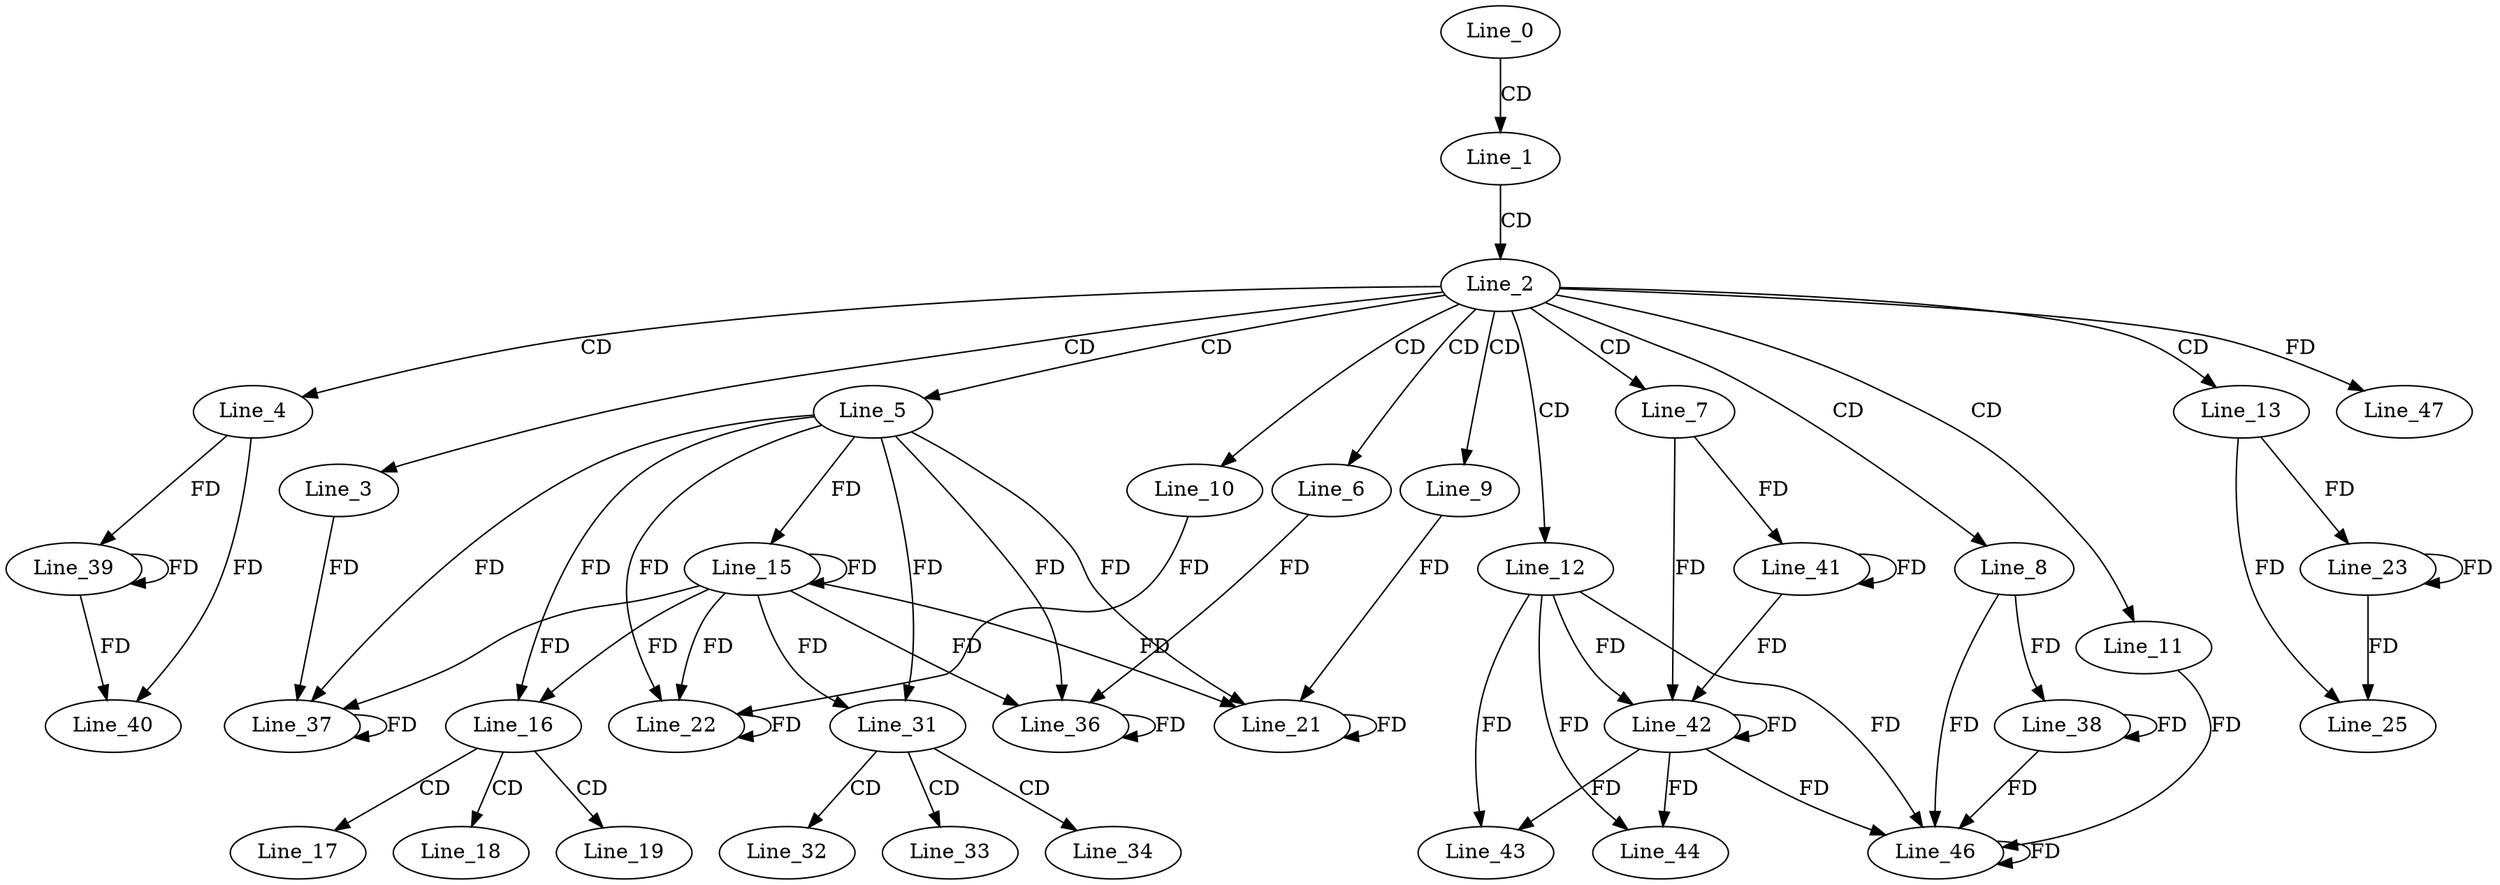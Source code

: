 digraph G {
  Line_0;
  Line_1;
  Line_2;
  Line_3;
  Line_4;
  Line_5;
  Line_6;
  Line_7;
  Line_8;
  Line_9;
  Line_10;
  Line_11;
  Line_12;
  Line_13;
  Line_15;
  Line_15;
  Line_16;
  Line_16;
  Line_16;
  Line_17;
  Line_18;
  Line_19;
  Line_21;
  Line_21;
  Line_22;
  Line_22;
  Line_23;
  Line_25;
  Line_31;
  Line_31;
  Line_31;
  Line_32;
  Line_33;
  Line_34;
  Line_36;
  Line_36;
  Line_37;
  Line_37;
  Line_38;
  Line_39;
  Line_40;
  Line_41;
  Line_42;
  Line_42;
  Line_43;
  Line_44;
  Line_46;
  Line_46;
  Line_47;
  Line_0 -> Line_1 [ label="CD" ];
  Line_1 -> Line_2 [ label="CD" ];
  Line_2 -> Line_3 [ label="CD" ];
  Line_2 -> Line_4 [ label="CD" ];
  Line_2 -> Line_5 [ label="CD" ];
  Line_2 -> Line_6 [ label="CD" ];
  Line_2 -> Line_7 [ label="CD" ];
  Line_2 -> Line_8 [ label="CD" ];
  Line_2 -> Line_9 [ label="CD" ];
  Line_2 -> Line_10 [ label="CD" ];
  Line_2 -> Line_11 [ label="CD" ];
  Line_2 -> Line_12 [ label="CD" ];
  Line_2 -> Line_13 [ label="CD" ];
  Line_5 -> Line_15 [ label="FD" ];
  Line_15 -> Line_15 [ label="FD" ];
  Line_5 -> Line_16 [ label="FD" ];
  Line_15 -> Line_16 [ label="FD" ];
  Line_16 -> Line_17 [ label="CD" ];
  Line_16 -> Line_18 [ label="CD" ];
  Line_16 -> Line_19 [ label="CD" ];
  Line_9 -> Line_21 [ label="FD" ];
  Line_21 -> Line_21 [ label="FD" ];
  Line_5 -> Line_21 [ label="FD" ];
  Line_15 -> Line_21 [ label="FD" ];
  Line_10 -> Line_22 [ label="FD" ];
  Line_22 -> Line_22 [ label="FD" ];
  Line_5 -> Line_22 [ label="FD" ];
  Line_15 -> Line_22 [ label="FD" ];
  Line_13 -> Line_23 [ label="FD" ];
  Line_23 -> Line_23 [ label="FD" ];
  Line_13 -> Line_25 [ label="FD" ];
  Line_23 -> Line_25 [ label="FD" ];
  Line_5 -> Line_31 [ label="FD" ];
  Line_15 -> Line_31 [ label="FD" ];
  Line_31 -> Line_32 [ label="CD" ];
  Line_31 -> Line_33 [ label="CD" ];
  Line_31 -> Line_34 [ label="CD" ];
  Line_6 -> Line_36 [ label="FD" ];
  Line_36 -> Line_36 [ label="FD" ];
  Line_5 -> Line_36 [ label="FD" ];
  Line_15 -> Line_36 [ label="FD" ];
  Line_3 -> Line_37 [ label="FD" ];
  Line_37 -> Line_37 [ label="FD" ];
  Line_5 -> Line_37 [ label="FD" ];
  Line_15 -> Line_37 [ label="FD" ];
  Line_8 -> Line_38 [ label="FD" ];
  Line_38 -> Line_38 [ label="FD" ];
  Line_4 -> Line_39 [ label="FD" ];
  Line_39 -> Line_39 [ label="FD" ];
  Line_4 -> Line_40 [ label="FD" ];
  Line_39 -> Line_40 [ label="FD" ];
  Line_7 -> Line_41 [ label="FD" ];
  Line_41 -> Line_41 [ label="FD" ];
  Line_12 -> Line_42 [ label="FD" ];
  Line_42 -> Line_42 [ label="FD" ];
  Line_7 -> Line_42 [ label="FD" ];
  Line_41 -> Line_42 [ label="FD" ];
  Line_12 -> Line_43 [ label="FD" ];
  Line_42 -> Line_43 [ label="FD" ];
  Line_12 -> Line_44 [ label="FD" ];
  Line_42 -> Line_44 [ label="FD" ];
  Line_11 -> Line_46 [ label="FD" ];
  Line_46 -> Line_46 [ label="FD" ];
  Line_12 -> Line_46 [ label="FD" ];
  Line_42 -> Line_46 [ label="FD" ];
  Line_8 -> Line_46 [ label="FD" ];
  Line_38 -> Line_46 [ label="FD" ];
  Line_2 -> Line_47 [ label="FD" ];
}

